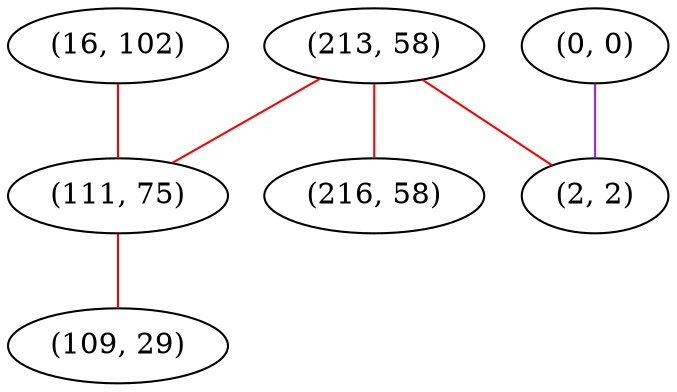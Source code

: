 graph "" {
"(16, 102)";
"(0, 0)";
"(213, 58)";
"(216, 58)";
"(111, 75)";
"(109, 29)";
"(2, 2)";
"(16, 102)" -- "(111, 75)"  [color=red, key=0, weight=1];
"(0, 0)" -- "(2, 2)"  [color=purple, key=0, weight=4];
"(213, 58)" -- "(111, 75)"  [color=red, key=0, weight=1];
"(213, 58)" -- "(216, 58)"  [color=red, key=0, weight=1];
"(213, 58)" -- "(2, 2)"  [color=red, key=0, weight=1];
"(111, 75)" -- "(109, 29)"  [color=red, key=0, weight=1];
}
